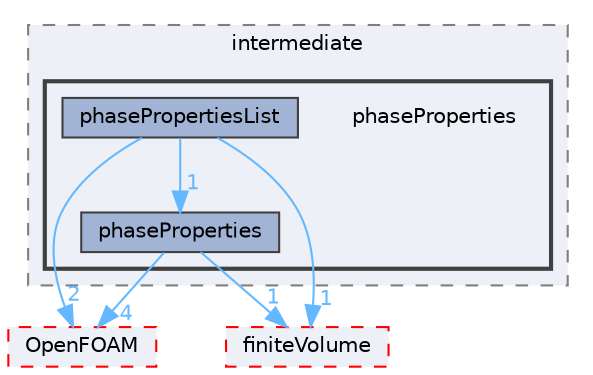 digraph "src/lagrangian/intermediate/phaseProperties"
{
 // LATEX_PDF_SIZE
  bgcolor="transparent";
  edge [fontname=Helvetica,fontsize=10,labelfontname=Helvetica,labelfontsize=10];
  node [fontname=Helvetica,fontsize=10,shape=box,height=0.2,width=0.4];
  compound=true
  subgraph clusterdir_d3c32a493136c130c1f0d51f4f35c297 {
    graph [ bgcolor="#edf0f7", pencolor="grey50", label="intermediate", fontname=Helvetica,fontsize=10 style="filled,dashed", URL="dir_d3c32a493136c130c1f0d51f4f35c297.html",tooltip=""]
  subgraph clusterdir_970d888d503ae0b030e8ecd5b80bb0f3 {
    graph [ bgcolor="#edf0f7", pencolor="grey25", label="", fontname=Helvetica,fontsize=10 style="filled,bold", URL="dir_970d888d503ae0b030e8ecd5b80bb0f3.html",tooltip=""]
    dir_970d888d503ae0b030e8ecd5b80bb0f3 [shape=plaintext, label="phaseProperties"];
  dir_49d4fb4ce8bf5f443dd6af9d4e7a6b51 [label="phaseProperties", fillcolor="#a2b4d6", color="grey25", style="filled", URL="dir_49d4fb4ce8bf5f443dd6af9d4e7a6b51.html",tooltip=""];
  dir_172b8843b07a4e1e2c33d9bed6918914 [label="phasePropertiesList", fillcolor="#a2b4d6", color="grey25", style="filled", URL="dir_172b8843b07a4e1e2c33d9bed6918914.html",tooltip=""];
  }
  }
  dir_c5473ff19b20e6ec4dfe5c310b3778a8 [label="OpenFOAM", fillcolor="#edf0f7", color="red", style="filled,dashed", URL="dir_c5473ff19b20e6ec4dfe5c310b3778a8.html",tooltip=""];
  dir_9bd15774b555cf7259a6fa18f99fe99b [label="finiteVolume", fillcolor="#edf0f7", color="red", style="filled,dashed", URL="dir_9bd15774b555cf7259a6fa18f99fe99b.html",tooltip=""];
  dir_49d4fb4ce8bf5f443dd6af9d4e7a6b51->dir_9bd15774b555cf7259a6fa18f99fe99b [headlabel="1", labeldistance=1.5 headhref="dir_002903_001387.html" href="dir_002903_001387.html" color="steelblue1" fontcolor="steelblue1"];
  dir_49d4fb4ce8bf5f443dd6af9d4e7a6b51->dir_c5473ff19b20e6ec4dfe5c310b3778a8 [headlabel="4", labeldistance=1.5 headhref="dir_002903_002695.html" href="dir_002903_002695.html" color="steelblue1" fontcolor="steelblue1"];
  dir_172b8843b07a4e1e2c33d9bed6918914->dir_49d4fb4ce8bf5f443dd6af9d4e7a6b51 [headlabel="1", labeldistance=1.5 headhref="dir_002904_002903.html" href="dir_002904_002903.html" color="steelblue1" fontcolor="steelblue1"];
  dir_172b8843b07a4e1e2c33d9bed6918914->dir_9bd15774b555cf7259a6fa18f99fe99b [headlabel="1", labeldistance=1.5 headhref="dir_002904_001387.html" href="dir_002904_001387.html" color="steelblue1" fontcolor="steelblue1"];
  dir_172b8843b07a4e1e2c33d9bed6918914->dir_c5473ff19b20e6ec4dfe5c310b3778a8 [headlabel="2", labeldistance=1.5 headhref="dir_002904_002695.html" href="dir_002904_002695.html" color="steelblue1" fontcolor="steelblue1"];
}
